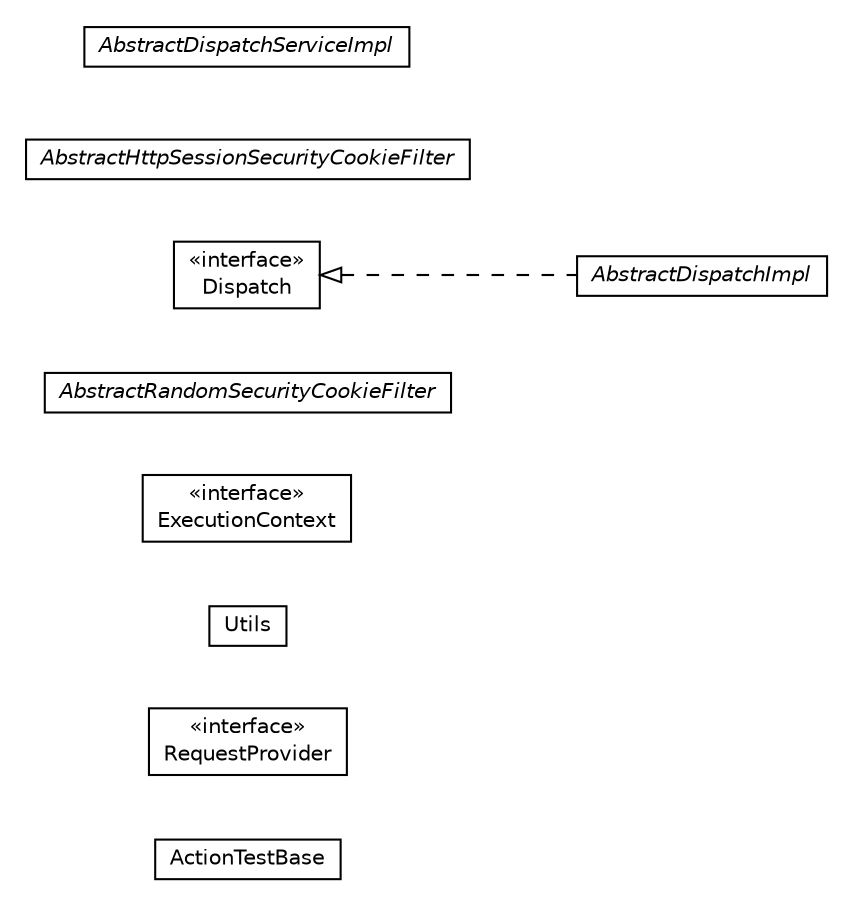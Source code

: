 #!/usr/local/bin/dot
#
# Class diagram 
# Generated by UMLGraph version R5_6-24-gf6e263 (http://www.umlgraph.org/)
#

digraph G {
	edge [fontname="Helvetica",fontsize=10,labelfontname="Helvetica",labelfontsize=10];
	node [fontname="Helvetica",fontsize=10,shape=plaintext];
	nodesep=0.25;
	ranksep=0.5;
	rankdir=LR;
	// com.gwtplatform.dispatch.server.ActionTestBase
	c3683 [label=<<table title="com.gwtplatform.dispatch.server.ActionTestBase" border="0" cellborder="1" cellspacing="0" cellpadding="2" port="p" href="./ActionTestBase.html">
		<tr><td><table border="0" cellspacing="0" cellpadding="1">
<tr><td align="center" balign="center"> ActionTestBase </td></tr>
		</table></td></tr>
		</table>>, URL="./ActionTestBase.html", fontname="Helvetica", fontcolor="black", fontsize=10.0];
	// com.gwtplatform.dispatch.server.RequestProvider
	c3684 [label=<<table title="com.gwtplatform.dispatch.server.RequestProvider" border="0" cellborder="1" cellspacing="0" cellpadding="2" port="p" href="./RequestProvider.html">
		<tr><td><table border="0" cellspacing="0" cellpadding="1">
<tr><td align="center" balign="center"> &#171;interface&#187; </td></tr>
<tr><td align="center" balign="center"> RequestProvider </td></tr>
		</table></td></tr>
		</table>>, URL="./RequestProvider.html", fontname="Helvetica", fontcolor="black", fontsize=10.0];
	// com.gwtplatform.dispatch.server.Utils
	c3685 [label=<<table title="com.gwtplatform.dispatch.server.Utils" border="0" cellborder="1" cellspacing="0" cellpadding="2" port="p" href="./Utils.html">
		<tr><td><table border="0" cellspacing="0" cellpadding="1">
<tr><td align="center" balign="center"> Utils </td></tr>
		</table></td></tr>
		</table>>, URL="./Utils.html", fontname="Helvetica", fontcolor="black", fontsize=10.0];
	// com.gwtplatform.dispatch.server.ExecutionContext
	c3686 [label=<<table title="com.gwtplatform.dispatch.server.ExecutionContext" border="0" cellborder="1" cellspacing="0" cellpadding="2" port="p" href="./ExecutionContext.html">
		<tr><td><table border="0" cellspacing="0" cellpadding="1">
<tr><td align="center" balign="center"> &#171;interface&#187; </td></tr>
<tr><td align="center" balign="center"> ExecutionContext </td></tr>
		</table></td></tr>
		</table>>, URL="./ExecutionContext.html", fontname="Helvetica", fontcolor="black", fontsize=10.0];
	// com.gwtplatform.dispatch.server.AbstractRandomSecurityCookieFilter
	c3687 [label=<<table title="com.gwtplatform.dispatch.server.AbstractRandomSecurityCookieFilter" border="0" cellborder="1" cellspacing="0" cellpadding="2" port="p" href="./AbstractRandomSecurityCookieFilter.html">
		<tr><td><table border="0" cellspacing="0" cellpadding="1">
<tr><td align="center" balign="center"><font face="Helvetica-Oblique"> AbstractRandomSecurityCookieFilter </font></td></tr>
		</table></td></tr>
		</table>>, URL="./AbstractRandomSecurityCookieFilter.html", fontname="Helvetica", fontcolor="black", fontsize=10.0];
	// com.gwtplatform.dispatch.server.Dispatch
	c3688 [label=<<table title="com.gwtplatform.dispatch.server.Dispatch" border="0" cellborder="1" cellspacing="0" cellpadding="2" port="p" href="./Dispatch.html">
		<tr><td><table border="0" cellspacing="0" cellpadding="1">
<tr><td align="center" balign="center"> &#171;interface&#187; </td></tr>
<tr><td align="center" balign="center"> Dispatch </td></tr>
		</table></td></tr>
		</table>>, URL="./Dispatch.html", fontname="Helvetica", fontcolor="black", fontsize=10.0];
	// com.gwtplatform.dispatch.server.AbstractHttpSessionSecurityCookieFilter
	c3689 [label=<<table title="com.gwtplatform.dispatch.server.AbstractHttpSessionSecurityCookieFilter" border="0" cellborder="1" cellspacing="0" cellpadding="2" port="p" href="./AbstractHttpSessionSecurityCookieFilter.html">
		<tr><td><table border="0" cellspacing="0" cellpadding="1">
<tr><td align="center" balign="center"><font face="Helvetica-Oblique"> AbstractHttpSessionSecurityCookieFilter </font></td></tr>
		</table></td></tr>
		</table>>, URL="./AbstractHttpSessionSecurityCookieFilter.html", fontname="Helvetica", fontcolor="black", fontsize=10.0];
	// com.gwtplatform.dispatch.server.AbstractDispatchServiceImpl
	c3690 [label=<<table title="com.gwtplatform.dispatch.server.AbstractDispatchServiceImpl" border="0" cellborder="1" cellspacing="0" cellpadding="2" port="p" href="./AbstractDispatchServiceImpl.html">
		<tr><td><table border="0" cellspacing="0" cellpadding="1">
<tr><td align="center" balign="center"><font face="Helvetica-Oblique"> AbstractDispatchServiceImpl </font></td></tr>
		</table></td></tr>
		</table>>, URL="./AbstractDispatchServiceImpl.html", fontname="Helvetica", fontcolor="black", fontsize=10.0];
	// com.gwtplatform.dispatch.server.AbstractDispatchImpl
	c3691 [label=<<table title="com.gwtplatform.dispatch.server.AbstractDispatchImpl" border="0" cellborder="1" cellspacing="0" cellpadding="2" port="p" href="./AbstractDispatchImpl.html">
		<tr><td><table border="0" cellspacing="0" cellpadding="1">
<tr><td align="center" balign="center"><font face="Helvetica-Oblique"> AbstractDispatchImpl </font></td></tr>
		</table></td></tr>
		</table>>, URL="./AbstractDispatchImpl.html", fontname="Helvetica", fontcolor="black", fontsize=10.0];
	//com.gwtplatform.dispatch.server.AbstractDispatchImpl implements com.gwtplatform.dispatch.server.Dispatch
	c3688:p -> c3691:p [dir=back,arrowtail=empty,style=dashed];
}

